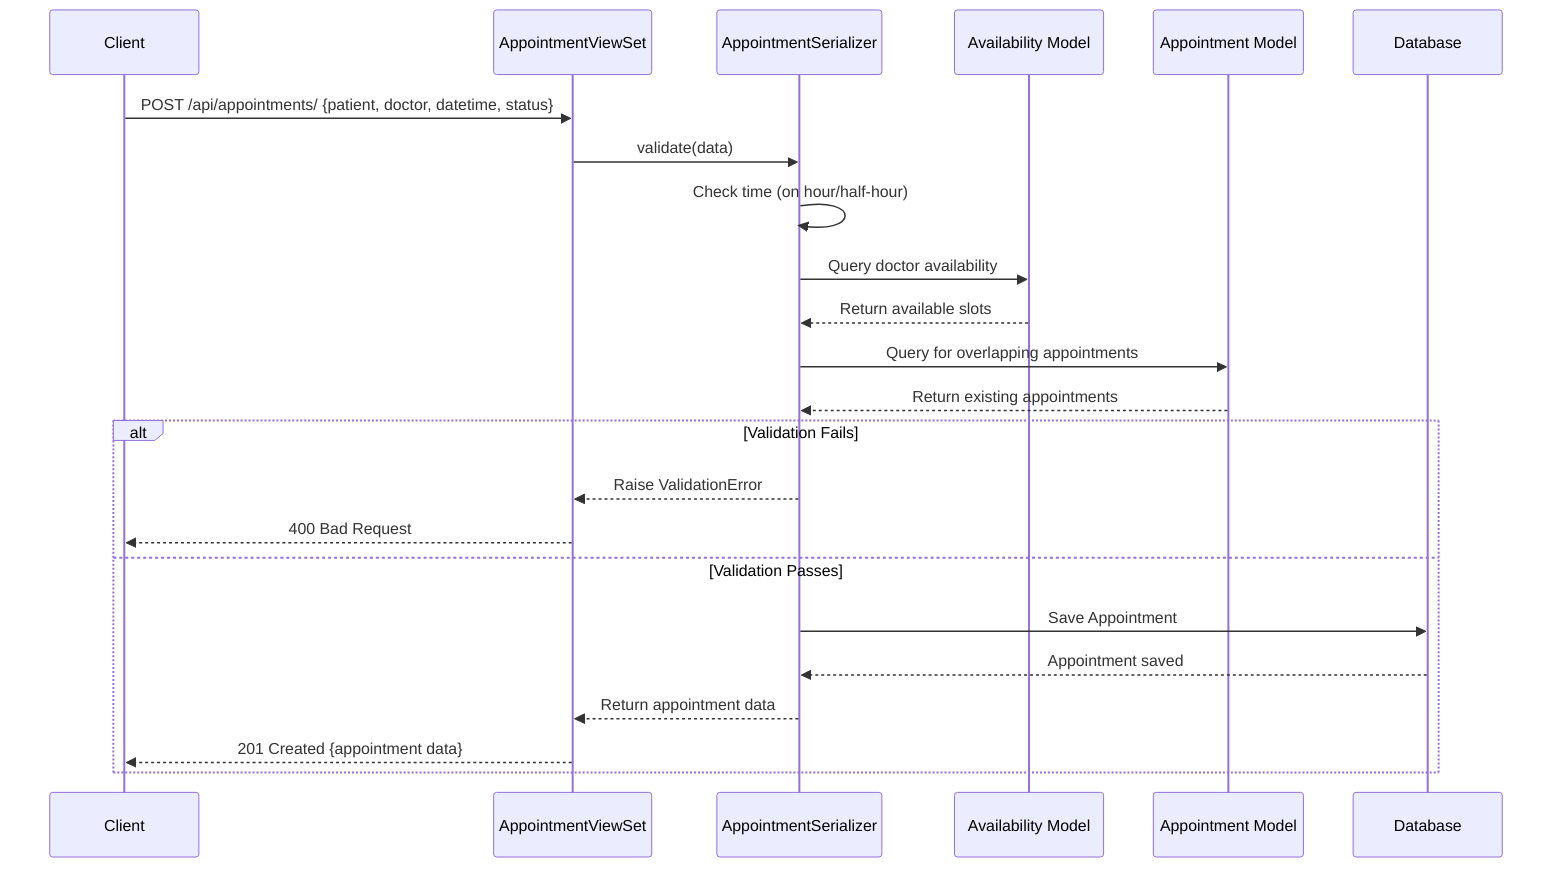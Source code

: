 sequenceDiagram
    participant Client
    participant ViewSet as AppointmentViewSet
    participant Serializer as AppointmentSerializer
    participant Availability as Availability Model
    participant Appointment as Appointment Model
    participant DB as Database

    Client->>ViewSet: POST /api/appointments/ {patient, doctor, datetime, status}
    ViewSet->>Serializer: validate(data)
    Serializer->>Serializer: Check time (on hour/half-hour)
    Serializer->>Availability: Query doctor availability
    Availability-->>Serializer: Return available slots
    Serializer->>Appointment: Query for overlapping appointments
    Appointment-->>Serializer: Return existing appointments
    alt Validation Fails
        Serializer-->>ViewSet: Raise ValidationError
        ViewSet-->>Client: 400 Bad Request
    else Validation Passes
        Serializer->>DB: Save Appointment
        DB-->>Serializer: Appointment saved
        Serializer-->>ViewSet: Return appointment data
        ViewSet-->>Client: 201 Created {appointment data}
    end